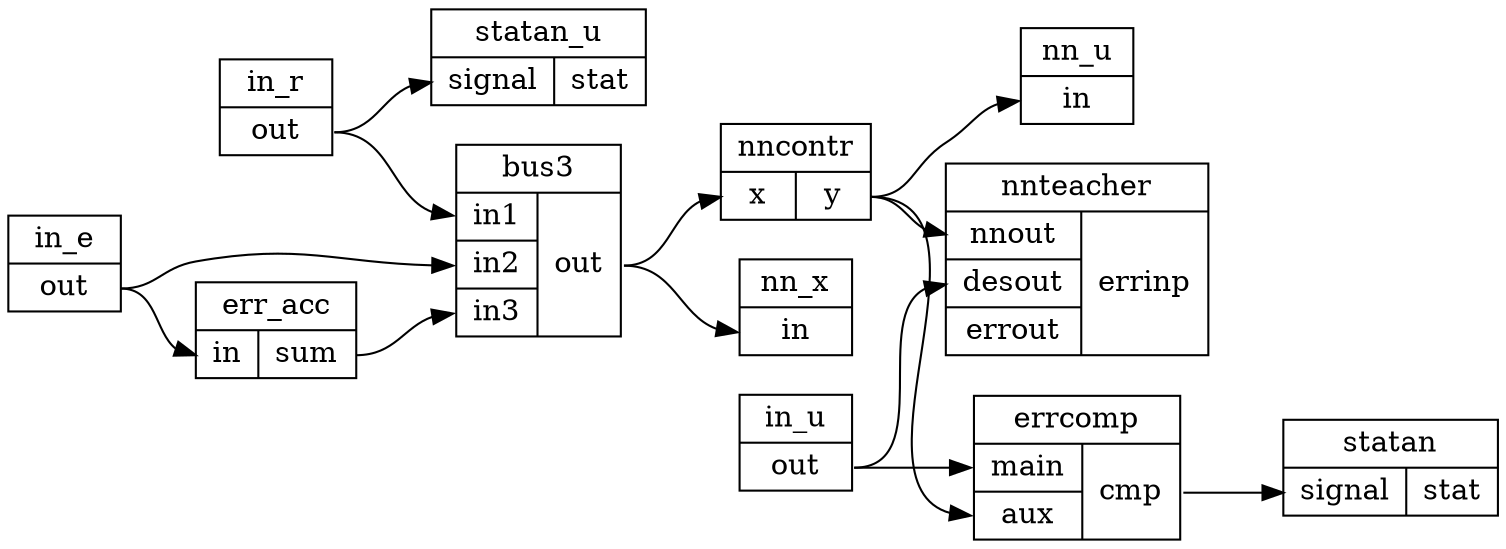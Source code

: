 digraph nncpl {
  graph [ rankdir = LR ] ;
  node [ shape = record ] ;

  in_r:out -> bus3:in1 ;
  in_r [
    label="in_r|{{<out>out}}"
  ] ;
  bus3 [
    label="bus3|{{<in1>in1|<in2>in2|<in3>in3}|{<out>out}}"
  ] ;
  in_e:out -> bus3:in2 ;
  in_e [
    label="in_e|{{<out>out}}"
  ] ;
  in_e:out -> err_acc:in ;
  err_acc [
    label="err_acc|{{<in>in}|{<sum>sum}}"
  ] ;
  err_acc:sum -> bus3:in3 ;
  bus3:out -> nncontr:x ;
  nncontr [
    label="nncontr|{{<x>x}|{<y>y}}"
  ] ;
  bus3:out -> nn_x:in ;
  nn_x [
    label="nn_x|{{<in>in}}"
  ] ;
  nncontr:y -> nnteacher:nnout ;
  nnteacher [
    label="nnteacher|{{<nnout>nnout|<desout>desout|<errout>errout}|{<errinp>errinp}}"
  ] ;
  in_u:out -> nnteacher:desout ;
  in_u [
    label="in_u|{{<out>out}}"
  ] ;
  nncontr:y -> errcomp:aux ;
  errcomp [
    label="errcomp|{{<main>main|<aux>aux}|{<cmp>cmp}}"
  ] ;
  nncontr:y -> nn_u:in ;
  nn_u [
    label="nn_u|{{<in>in}}"
  ] ;
  in_u:out -> errcomp:main ;
  errcomp:cmp -> statan:signal ;
  statan [
    label="statan|{{<signal>signal}|{<stat>stat}}"
  ] ;
  in_r:out -> statan_u:signal ;
  statan_u [
    label="statan_u|{{<signal>signal}|{<stat>stat}}"
  ] ;
}
